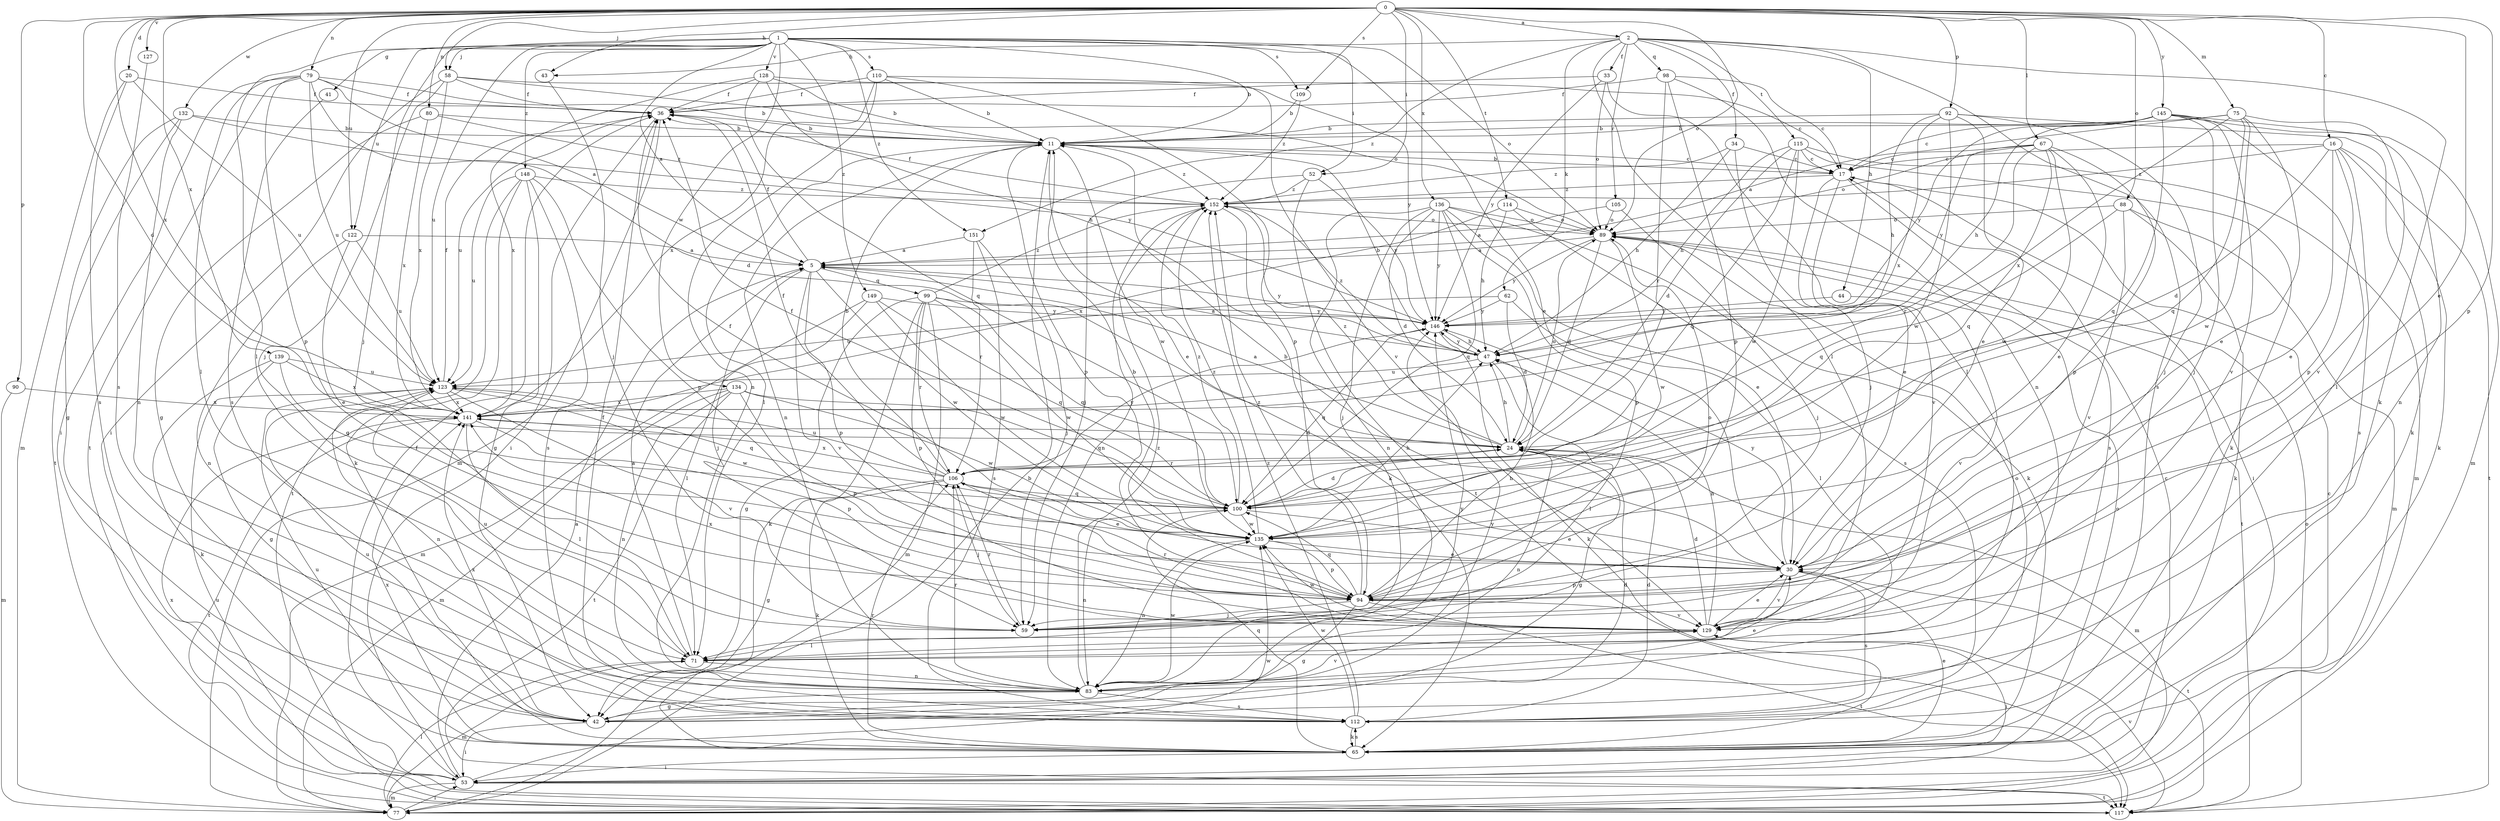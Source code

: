 strict digraph  {
0;
1;
2;
5;
11;
16;
17;
20;
24;
30;
33;
34;
36;
41;
42;
43;
44;
47;
52;
53;
58;
59;
62;
65;
67;
71;
75;
77;
79;
80;
83;
88;
89;
90;
92;
94;
98;
99;
100;
105;
106;
109;
110;
112;
114;
115;
117;
122;
123;
127;
128;
129;
132;
134;
135;
136;
139;
141;
145;
146;
148;
149;
151;
152;
0 -> 2  [label=a];
0 -> 16  [label=c];
0 -> 20  [label=d];
0 -> 24  [label=d];
0 -> 30  [label=e];
0 -> 43  [label=h];
0 -> 52  [label=i];
0 -> 58  [label=j];
0 -> 67  [label=l];
0 -> 75  [label=m];
0 -> 79  [label=n];
0 -> 80  [label=n];
0 -> 88  [label=o];
0 -> 89  [label=o];
0 -> 90  [label=p];
0 -> 92  [label=p];
0 -> 94  [label=p];
0 -> 109  [label=s];
0 -> 114  [label=t];
0 -> 122  [label=u];
0 -> 127  [label=v];
0 -> 132  [label=w];
0 -> 136  [label=x];
0 -> 139  [label=x];
0 -> 141  [label=x];
0 -> 145  [label=y];
1 -> 5  [label=a];
1 -> 11  [label=b];
1 -> 30  [label=e];
1 -> 41  [label=g];
1 -> 52  [label=i];
1 -> 58  [label=j];
1 -> 59  [label=j];
1 -> 71  [label=l];
1 -> 89  [label=o];
1 -> 109  [label=s];
1 -> 110  [label=s];
1 -> 122  [label=u];
1 -> 123  [label=u];
1 -> 128  [label=v];
1 -> 134  [label=w];
1 -> 148  [label=z];
1 -> 149  [label=z];
1 -> 151  [label=z];
2 -> 33  [label=f];
2 -> 34  [label=f];
2 -> 43  [label=h];
2 -> 44  [label=h];
2 -> 62  [label=k];
2 -> 65  [label=k];
2 -> 71  [label=l];
2 -> 98  [label=q];
2 -> 105  [label=r];
2 -> 112  [label=s];
2 -> 115  [label=t];
2 -> 151  [label=z];
5 -> 36  [label=f];
5 -> 59  [label=j];
5 -> 94  [label=p];
5 -> 99  [label=q];
5 -> 129  [label=v];
5 -> 135  [label=w];
5 -> 146  [label=y];
11 -> 17  [label=c];
11 -> 30  [label=e];
11 -> 71  [label=l];
11 -> 83  [label=n];
11 -> 94  [label=p];
11 -> 135  [label=w];
11 -> 152  [label=z];
16 -> 17  [label=c];
16 -> 24  [label=d];
16 -> 30  [label=e];
16 -> 65  [label=k];
16 -> 94  [label=p];
16 -> 112  [label=s];
16 -> 117  [label=t];
16 -> 152  [label=z];
17 -> 11  [label=b];
17 -> 30  [label=e];
17 -> 53  [label=i];
17 -> 112  [label=s];
17 -> 129  [label=v];
17 -> 152  [label=z];
20 -> 36  [label=f];
20 -> 77  [label=m];
20 -> 112  [label=s];
20 -> 123  [label=u];
24 -> 5  [label=a];
24 -> 42  [label=g];
24 -> 47  [label=h];
24 -> 77  [label=m];
24 -> 83  [label=n];
24 -> 89  [label=o];
24 -> 106  [label=r];
24 -> 152  [label=z];
30 -> 11  [label=b];
30 -> 94  [label=p];
30 -> 112  [label=s];
30 -> 117  [label=t];
30 -> 129  [label=v];
30 -> 146  [label=y];
33 -> 36  [label=f];
33 -> 71  [label=l];
33 -> 89  [label=o];
33 -> 146  [label=y];
34 -> 17  [label=c];
34 -> 47  [label=h];
34 -> 59  [label=j];
34 -> 152  [label=z];
36 -> 11  [label=b];
36 -> 53  [label=i];
36 -> 77  [label=m];
36 -> 123  [label=u];
41 -> 112  [label=s];
42 -> 24  [label=d];
42 -> 53  [label=i];
42 -> 89  [label=o];
42 -> 123  [label=u];
42 -> 141  [label=x];
42 -> 146  [label=y];
43 -> 59  [label=j];
44 -> 129  [label=v];
44 -> 146  [label=y];
47 -> 5  [label=a];
47 -> 11  [label=b];
47 -> 71  [label=l];
47 -> 123  [label=u];
47 -> 146  [label=y];
47 -> 152  [label=z];
52 -> 59  [label=j];
52 -> 117  [label=t];
52 -> 146  [label=y];
52 -> 152  [label=z];
53 -> 5  [label=a];
53 -> 17  [label=c];
53 -> 36  [label=f];
53 -> 77  [label=m];
53 -> 89  [label=o];
53 -> 117  [label=t];
53 -> 135  [label=w];
53 -> 141  [label=x];
58 -> 17  [label=c];
58 -> 36  [label=f];
58 -> 53  [label=i];
58 -> 59  [label=j];
58 -> 89  [label=o];
58 -> 141  [label=x];
59 -> 106  [label=r];
62 -> 24  [label=d];
62 -> 71  [label=l];
62 -> 123  [label=u];
62 -> 146  [label=y];
65 -> 30  [label=e];
65 -> 53  [label=i];
65 -> 100  [label=q];
65 -> 106  [label=r];
65 -> 112  [label=s];
65 -> 123  [label=u];
65 -> 141  [label=x];
67 -> 17  [label=c];
67 -> 30  [label=e];
67 -> 89  [label=o];
67 -> 94  [label=p];
67 -> 100  [label=q];
67 -> 106  [label=r];
67 -> 135  [label=w];
67 -> 146  [label=y];
71 -> 5  [label=a];
71 -> 77  [label=m];
71 -> 83  [label=n];
71 -> 123  [label=u];
75 -> 5  [label=a];
75 -> 11  [label=b];
75 -> 30  [label=e];
75 -> 100  [label=q];
75 -> 129  [label=v];
75 -> 135  [label=w];
75 -> 141  [label=x];
77 -> 11  [label=b];
77 -> 17  [label=c];
77 -> 53  [label=i];
77 -> 71  [label=l];
79 -> 5  [label=a];
79 -> 11  [label=b];
79 -> 24  [label=d];
79 -> 36  [label=f];
79 -> 53  [label=i];
79 -> 71  [label=l];
79 -> 94  [label=p];
79 -> 117  [label=t];
79 -> 123  [label=u];
80 -> 11  [label=b];
80 -> 42  [label=g];
80 -> 141  [label=x];
80 -> 152  [label=z];
83 -> 30  [label=e];
83 -> 42  [label=g];
83 -> 106  [label=r];
83 -> 112  [label=s];
83 -> 129  [label=v];
83 -> 135  [label=w];
83 -> 146  [label=y];
83 -> 152  [label=z];
88 -> 65  [label=k];
88 -> 77  [label=m];
88 -> 89  [label=o];
88 -> 100  [label=q];
88 -> 129  [label=v];
89 -> 5  [label=a];
89 -> 24  [label=d];
89 -> 117  [label=t];
89 -> 135  [label=w];
89 -> 146  [label=y];
90 -> 77  [label=m];
90 -> 141  [label=x];
92 -> 11  [label=b];
92 -> 30  [label=e];
92 -> 47  [label=h];
92 -> 59  [label=j];
92 -> 65  [label=k];
92 -> 135  [label=w];
92 -> 141  [label=x];
94 -> 11  [label=b];
94 -> 42  [label=g];
94 -> 47  [label=h];
94 -> 59  [label=j];
94 -> 89  [label=o];
94 -> 100  [label=q];
94 -> 117  [label=t];
94 -> 129  [label=v];
94 -> 152  [label=z];
98 -> 17  [label=c];
98 -> 36  [label=f];
98 -> 83  [label=n];
98 -> 94  [label=p];
98 -> 106  [label=r];
99 -> 42  [label=g];
99 -> 65  [label=k];
99 -> 77  [label=m];
99 -> 94  [label=p];
99 -> 100  [label=q];
99 -> 106  [label=r];
99 -> 135  [label=w];
99 -> 146  [label=y];
99 -> 152  [label=z];
100 -> 24  [label=d];
100 -> 30  [label=e];
100 -> 36  [label=f];
100 -> 83  [label=n];
100 -> 135  [label=w];
100 -> 152  [label=z];
105 -> 5  [label=a];
105 -> 59  [label=j];
105 -> 89  [label=o];
106 -> 11  [label=b];
106 -> 30  [label=e];
106 -> 36  [label=f];
106 -> 42  [label=g];
106 -> 59  [label=j];
106 -> 65  [label=k];
106 -> 100  [label=q];
106 -> 123  [label=u];
106 -> 141  [label=x];
106 -> 146  [label=y];
109 -> 11  [label=b];
109 -> 152  [label=z];
110 -> 11  [label=b];
110 -> 36  [label=f];
110 -> 83  [label=n];
110 -> 94  [label=p];
110 -> 129  [label=v];
110 -> 141  [label=x];
112 -> 24  [label=d];
112 -> 36  [label=f];
112 -> 65  [label=k];
112 -> 135  [label=w];
112 -> 152  [label=z];
114 -> 47  [label=h];
114 -> 89  [label=o];
114 -> 112  [label=s];
114 -> 141  [label=x];
115 -> 17  [label=c];
115 -> 24  [label=d];
115 -> 47  [label=h];
115 -> 65  [label=k];
115 -> 77  [label=m];
115 -> 100  [label=q];
115 -> 135  [label=w];
117 -> 89  [label=o];
117 -> 123  [label=u];
117 -> 129  [label=v];
122 -> 5  [label=a];
122 -> 30  [label=e];
122 -> 83  [label=n];
122 -> 123  [label=u];
123 -> 36  [label=f];
123 -> 83  [label=n];
123 -> 100  [label=q];
123 -> 129  [label=v];
123 -> 135  [label=w];
123 -> 141  [label=x];
127 -> 112  [label=s];
128 -> 11  [label=b];
128 -> 36  [label=f];
128 -> 47  [label=h];
128 -> 100  [label=q];
128 -> 141  [label=x];
128 -> 146  [label=y];
129 -> 24  [label=d];
129 -> 30  [label=e];
129 -> 47  [label=h];
129 -> 53  [label=i];
129 -> 71  [label=l];
129 -> 106  [label=r];
129 -> 135  [label=w];
129 -> 141  [label=x];
132 -> 11  [label=b];
132 -> 42  [label=g];
132 -> 83  [label=n];
132 -> 117  [label=t];
132 -> 146  [label=y];
134 -> 77  [label=m];
134 -> 83  [label=n];
134 -> 94  [label=p];
134 -> 100  [label=q];
134 -> 117  [label=t];
134 -> 135  [label=w];
134 -> 141  [label=x];
135 -> 30  [label=e];
135 -> 36  [label=f];
135 -> 47  [label=h];
135 -> 83  [label=n];
135 -> 94  [label=p];
135 -> 152  [label=z];
136 -> 24  [label=d];
136 -> 30  [label=e];
136 -> 59  [label=j];
136 -> 65  [label=k];
136 -> 83  [label=n];
136 -> 89  [label=o];
136 -> 94  [label=p];
136 -> 100  [label=q];
136 -> 146  [label=y];
139 -> 42  [label=g];
139 -> 65  [label=k];
139 -> 100  [label=q];
139 -> 123  [label=u];
139 -> 141  [label=x];
141 -> 24  [label=d];
141 -> 71  [label=l];
141 -> 94  [label=p];
141 -> 117  [label=t];
145 -> 11  [label=b];
145 -> 17  [label=c];
145 -> 47  [label=h];
145 -> 59  [label=j];
145 -> 71  [label=l];
145 -> 77  [label=m];
145 -> 83  [label=n];
145 -> 100  [label=q];
145 -> 129  [label=v];
145 -> 146  [label=y];
146 -> 47  [label=h];
146 -> 65  [label=k];
146 -> 100  [label=q];
148 -> 42  [label=g];
148 -> 65  [label=k];
148 -> 94  [label=p];
148 -> 112  [label=s];
148 -> 117  [label=t];
148 -> 123  [label=u];
148 -> 152  [label=z];
149 -> 71  [label=l];
149 -> 77  [label=m];
149 -> 100  [label=q];
149 -> 135  [label=w];
149 -> 146  [label=y];
151 -> 5  [label=a];
151 -> 59  [label=j];
151 -> 106  [label=r];
151 -> 112  [label=s];
152 -> 36  [label=f];
152 -> 65  [label=k];
152 -> 83  [label=n];
152 -> 89  [label=o];
}
